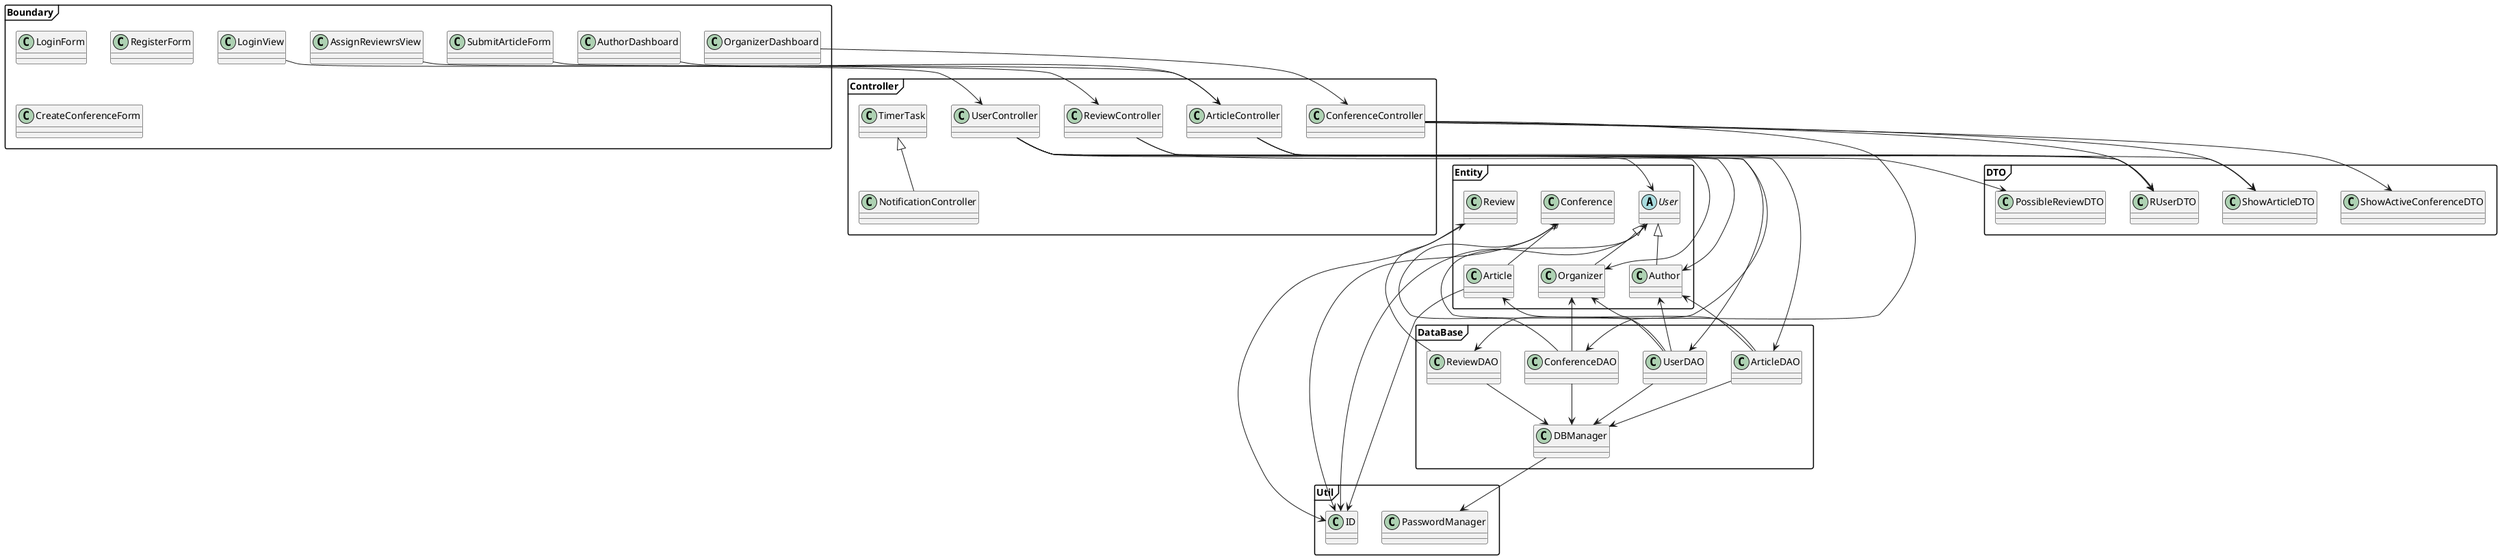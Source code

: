 @startuml
skinparam packageStyle frame
top to bottom direction

package Util {
    class ID { }
    class PasswordManager { }
}

package DataBase {
  class UserDAO {
    /'
     ' + getUserRoleByID(userId: String): String		
     ' + getUserByID(userId: String): User
     ' + isUserPresentByID(userId: String): boolean
     ' + isUserPresentByEmail(email: String): boolean
     ' + getUserIdByEmail(email: String): int
     ' + getAllAuthors(): List<User>
     ' + saveUser(user: User): void
     '/
  }
  
  class ConferenceDAO {
    /'
     ' + getConferenceByID(id: ID): Conference
     ' + isConferencePresentByID(id: ID): boolean
     ' + getAllConferences(): ArrayList<Conference>
     ' + getActiveConferences(): ArrayList<Conference>
     ' + saveConference(conf: Conference): void
     ' + getArticlesByConference(conf_id: ID): ArrayList<Article>
     '/
  }
  
  class ArticleDAO {
    /'
     ' + saveArticle(art: Article): void
     ' + getArticlesByAuthor(id_aut: ID): ArrayList<Article>
     ' + getArticleByID(id: ID): Article
     ' + isArticlePresentByID(id: ID): boolean
     ' + updateTitle(artid: ID, newTitle: String): void
     ' + updateAbstract(artid: ID, newAbstract: String): void
     '/
  }
  
  class ReviewDAO {
    /'
     ' + hasConflictOfInterest(idArt: ID, idUser: ID): boolean
     ' + assignReviewer(idArt: ID, idUser: ID): void
     ' + getReviewersForArticle(idArt: ID): ArrayList<String>
     ' + updateArticleStatus(id: ID, status: String): void
     '/
  }

  class DBManager {
'    + getConnectio(): ODBConnection
  }

  UserDAO --> DBManager
  ConferenceDAO --> DBManager
  ArticleDAO --> DBManager
  ReviewDAO --> DBManager
}

package Entity {

  abstract class User {
    /'
     ' - id: int
     ' - name: String
     ' - lastName: String
     ' - email: String
     ' - Affiliazione: String
     ' # User(aff: String, email: String, lastName: String, name: String, password: String, id: ID);
     ' # User(aff: String, email: String, lastName: String, name: String, password: String);
     ' # User(u: User)
     ' + getId(): ID
     ' + getName(): String
     ' + getLastName(): String
     ' + getAffiliazione(): String
     ' + getEmail(): String
     ' + getPassword(): String
     ' + {abstract} getRole(): String 
     ' + setAffiliazione(aff: String): void
     ' + setEmail(email: String): void
     '/
  }

  class Author {
    /'
     ' - final role: String
     ' + Author(aff: String, email: String, lastName: String, name: String, password: String, id: String)
     ' + Author(a: Author)		
     ' + getRole(): String
     '/
  }

  class Organizer {
    /'
     ' - final role: String
     ' + Organizer(aff: String, email: String, lastName: String, name: String, password: String, id: String)
     ' + Organizer(o: Organizer)
     ' + getRole(): String
     '/
  }

  class Article {
    /'
     ' - title: String
     ' - abstr: String
     ' - authors: ArrayList<Author>
     ' + Articolo(id: ID, abstr: String, autori: ArrayList<Author>, titolo: String)
     ' + Articolo(a: Articolo)
     ' + getAuthors(): ArrayList<Author>
     ' + getAbstract: String
     ' + getTitle: String
     ' + getId: ID
     '/
  }
  
  class Conference {
    /'
     ' - title: String
     ' - description: String
     ' - deadline: Date
     ' - articles: ArrayList<Article>
     ' + Conference(deadline: Date, title: String, description: String, id: ID, organizer: ID);
     ' + Conference(conf: Conference)
     ' + getTitle(): String
     ' + getDescription(): String
     ' + getDeadline(): Date
     ' + getArticles(): ArrayList<Article>
     ' + getId: ID
     ' + getOrganizer: String
     ' + nearDeadline: boolean
     '/
   }

   class Review {

   }	

  User <|-- Author
  User <|-- Organizer
  Conference o-- Article
}

package Controller {

  class UserController {
    /'
     ' - user_dao: UserDAO
     ' + UserController();
     ' + registerUser(String affiliazione, String email, String lastname, String name, String password, String ruole): RUserDTO
     ' + login(email: String, password: String): RUserDTO
     ' + getRAuthorBYEmail (Email: String): RUserDTO
     ' + getCooAythors(email: String): ArrayList<RUSerDTO>
     '/
  }

  class ConferenceController {
    /'
     ' - user_dao: UserDAO
     ' - conf_dao: ConferenceDAO
     ' + ConferenceController(),
     ' + createConference(LocalDate scadenza, String title, String descr, ID id, RUserDTO org): boolean
     ' + getActiveConferences(): ArrayList<ShowActiveConferenceDTO>
     ' + getArticlesByConference(ID: ID_conference): ArrayList<ShowArticleDTO>
     '/
  }
  
  class ArticleController {
    /'
     ' - art_dao: ArticleDAO
     ' - user_dao: UserDAO
     ' - conf_dao: ConferenceDAO
     ' + ArticleController (),
     ' + submitArticle(String article_titolo, String article_abstrct,  ArrayList<RUserDTO> article_autori, ID id_conf): boolean
     ' + getArticleByAuthor(ID authorID): ArrayList<ShowArticleDTO>
     '/
  }

  class ReviewController {
    /'
     ' - reviewer_dao: ReviewDAO
     ' - user_dao: UserDAO
     ' - article_dao: ArticleDAO
     ' + ReviewController();
     ' + assignReviewer(ID articleID, ArrayList<PossibleReviewDTO> list_reviewer_selected): boolean
     ' + getListReviewer(ID articleID): ArrayList<PossibleReviewDTO>
     ' + updateArticleStatus (ID id_article, String status): boolean
     '/
  }

  class NotificationController {
    /'
     ' - conf_dao: ConferenceDAO
     ' - user_dao: UserDAO
     ' + NotificationController(),
     ' + sendNotificationDeadline(): void
     ' + creatMessage(String aut_name, String aut_lastname, ArrayList<String> conf_title): String
     ' + sendEmail (String email_d, String msg, String subject): void
     ' + run(): void
     '/
  }

TimerTask <|-- NotificationController

}

package Boundary {
  class LoginView {
    /'
     ' + showLoginForm()
     ' + showRegistretionForm()
     ' + handleLogin()
     ' + handleRegistration()
     '/
  }
  class LoginForm{
    /'
     ' +displayForm()
     ' +submitLogin()
     '/
  }
  class RegisterForm{
    /'
     ' +displayForm()
     ' +submitRegistration()
     '/
  }
  
  class AuthorDashboard {
    /'
     ' + showActiveConferences()
     ' + showSubmittedArticles()
     '/
  }
  
  class SubmitArticleForm {
    /'
     ' + displayForm()
     ' + submitArticle()
     '/
  }
  
  class OrganizerDashboard {
    /'
     ' + showConferenceList()
     ' + viewStats()
     '/
  }
  
  class CreateConferenceForm {
    /'
     ' + displayForm()
     ' + createConference()
     '/
  }
  
  class AssignReviewrsView {
    /'
     ' + showPendingArticles()
     ' + assignReviewers()
     '/
  }
  
}

package DTO{

    class PossibleReviewDTO {
        /'
	 ' - id: ID 
         ' - name: String
         ' - lastname: String
         ' - affiliazione: String
         ' + PossibleReviewDTO(id: ID, name: String, lastname: String, affiliazione: String),
         ' + PossibleReviewDTO(autore: Author),
         ' + getId(): ID
         ' + getName(): String
         ' + getLastname(): String
         ' + getAffiliation(): String
	 '/
    }

    class RUserDTO {
        /'
	 ' - name: String
         ' - lastname: String
         ' - email: String
         ' - affiliazione: String
         ' - ruolo: String
         ' - id: ID
         ' + RUserDTO(name: String, lastname: String, email: String, affiliazione: String, ruolo: String, id: ID),
         ' + RUserDTO(user User),
         ' + RUserDTO(Ruser RUserDTO),
         ' + getName(): String
         ' + getLastname(): String
         ' + getEmail(): String
         ' + getAffiliation(): String
         ' + getRole(): String
         ' + getId(): ID
	 '/
    }

    class ShowActiveConferenceDTO {
        /'
	 ' - id: ID 
         ' - titolo: String
         ' - scadenza: Date
         ' - descrizione: String
         ' + ShowActiveConferenceDTO(id: ID ,titolo: String ,scadenza: Date, decrizione: String),
         ' + ShowActiveConferenceDTO(active_conference: ShowActiveConferenceDTO),
         ' + ShowActiveConferenceDTO(conference: Conference),
         ' + getId(): ID
         ' + getTitle(): String
         ' + getDeadline(): Date
	 '/
'        + getDescription(): String
    }

    class ShowArticleDTO {
        /'
	 ' - id: ID 
         ' - titolo: String
         ' - abstr: String
         ' - autori: ArrayList<RUserDTO>
         ' + ShowArticleDTO(id: ID,titolo: String, abstr: String, autori: ArrayList<RUserDTO>),
         ' + ShowArticleDTO(article: Article),
         ' + ShowArticleDTO(article_dto: ShowArticleDTO),
         ' + getId(): ID
         ' + getTitle(): String
         ' + getAbstr(): String
	 '/
'        + getAuthors(): ArrayList<RUserDTO>
	}

}

' Database -> Entity
User --> ID
Article --> ID
Conference --> ID
Review --> ID
DBManager --> PasswordManager    
UserDAO -u-> User
UserDAO -u-> Author
UserDAO -u-> Organizer	
ArticleDAO -u-> Article
ArticleDAO -u-> Author
ConferenceDAO -u-> Conference
ConferenceDAO -u-> Organizer
ReviewDAO -u-> Review	
LoginView --> UserController
AuthorDashboard --> ArticleController
SubmitArticleForm --> ArticleController
OrganizerDashboard --> ConferenceController
AssignReviewrsView --> ReviewController
UserController --> UserDAO
UserController --> User
UserController --> Author
UserController --> Organizer
ArticleController --> ArticleDAO
ConferenceController --> ConferenceDAO
ReviewController --> ReviewDAO
UserController --> RUserDTO
ConferenceController --> RUserDTO
ConferenceController --> ShowActiveConferenceDTO
ConferenceController --> ShowArticleDTO
ArticleController --> RUserDTO
ArticleController --> ShowArticleDTO
ReviewController --> PossibleReviewDTO
@enduml
